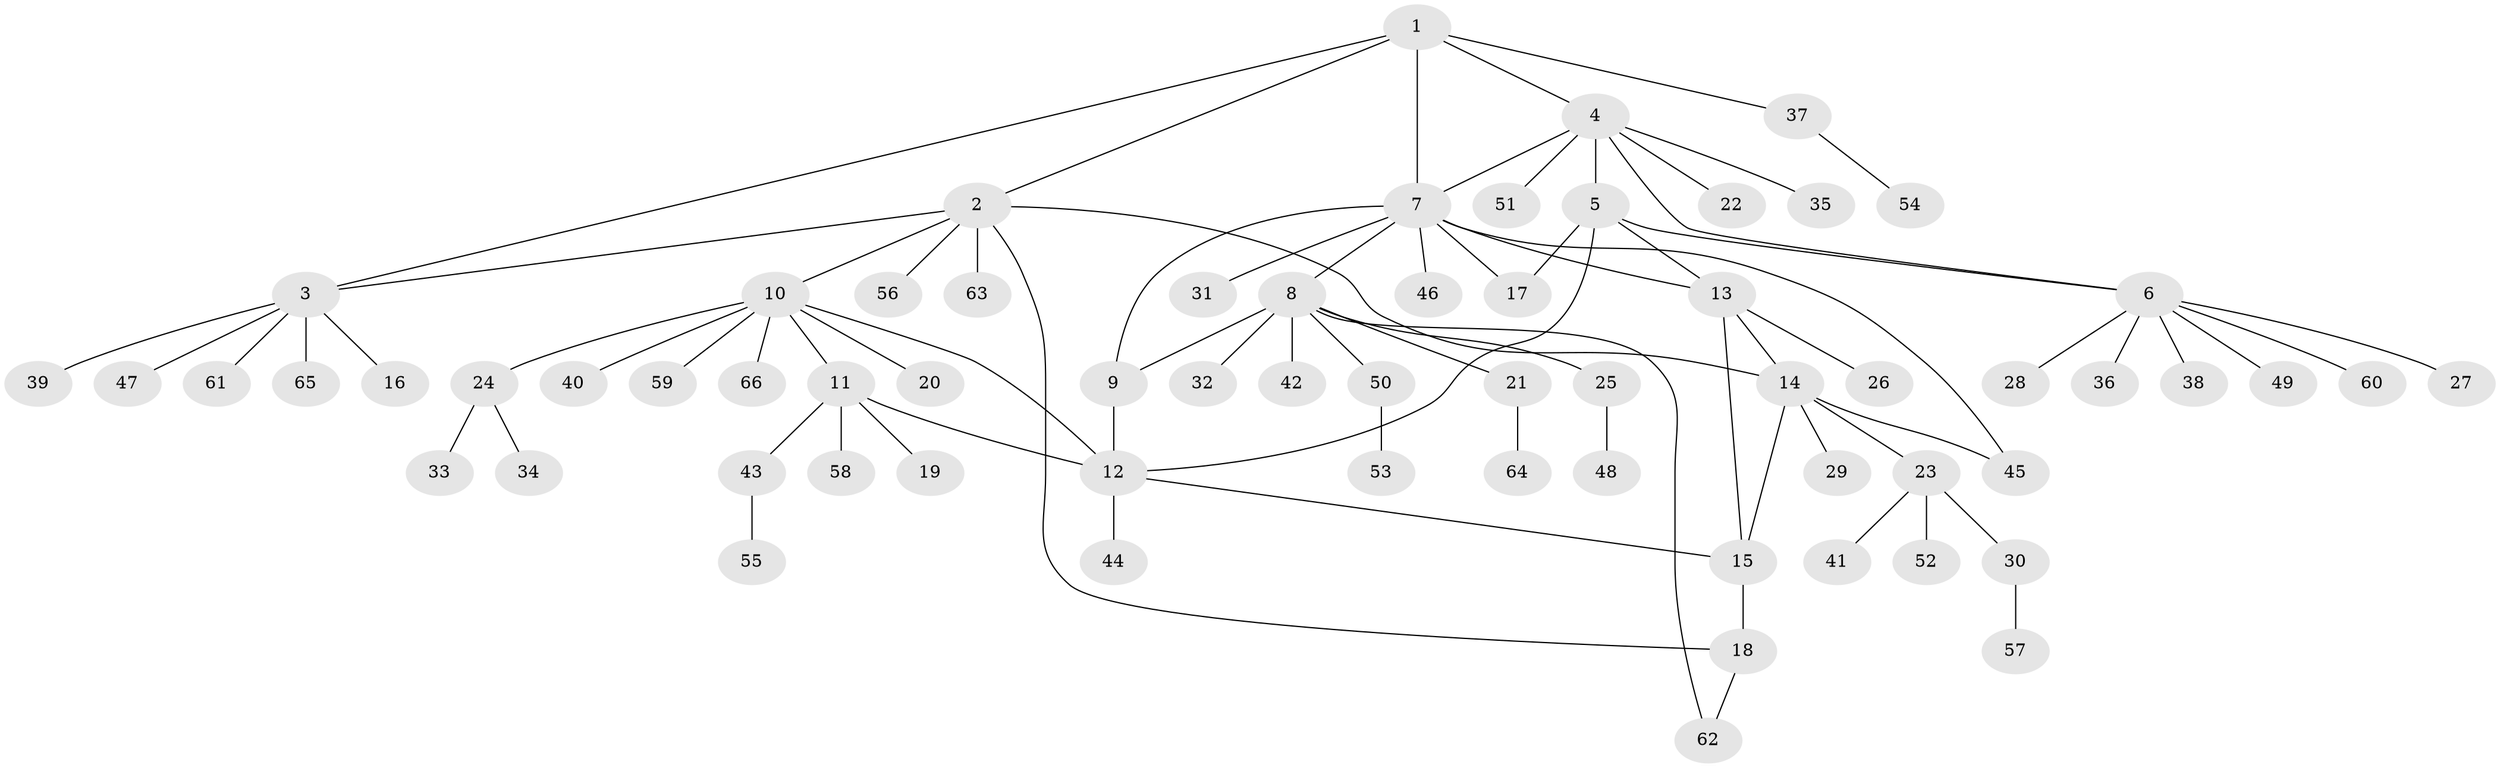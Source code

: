// Generated by graph-tools (version 1.1) at 2025/02/03/09/25 03:02:52]
// undirected, 66 vertices, 80 edges
graph export_dot {
graph [start="1"]
  node [color=gray90,style=filled];
  1;
  2;
  3;
  4;
  5;
  6;
  7;
  8;
  9;
  10;
  11;
  12;
  13;
  14;
  15;
  16;
  17;
  18;
  19;
  20;
  21;
  22;
  23;
  24;
  25;
  26;
  27;
  28;
  29;
  30;
  31;
  32;
  33;
  34;
  35;
  36;
  37;
  38;
  39;
  40;
  41;
  42;
  43;
  44;
  45;
  46;
  47;
  48;
  49;
  50;
  51;
  52;
  53;
  54;
  55;
  56;
  57;
  58;
  59;
  60;
  61;
  62;
  63;
  64;
  65;
  66;
  1 -- 2;
  1 -- 3;
  1 -- 4;
  1 -- 7;
  1 -- 37;
  2 -- 3;
  2 -- 10;
  2 -- 14;
  2 -- 18;
  2 -- 56;
  2 -- 63;
  3 -- 16;
  3 -- 39;
  3 -- 47;
  3 -- 61;
  3 -- 65;
  4 -- 5;
  4 -- 6;
  4 -- 7;
  4 -- 22;
  4 -- 35;
  4 -- 51;
  5 -- 6;
  5 -- 12;
  5 -- 13;
  5 -- 17;
  6 -- 27;
  6 -- 28;
  6 -- 36;
  6 -- 38;
  6 -- 49;
  6 -- 60;
  7 -- 8;
  7 -- 9;
  7 -- 13;
  7 -- 17;
  7 -- 31;
  7 -- 45;
  7 -- 46;
  8 -- 9;
  8 -- 21;
  8 -- 25;
  8 -- 32;
  8 -- 42;
  8 -- 50;
  8 -- 62;
  9 -- 12;
  10 -- 11;
  10 -- 12;
  10 -- 20;
  10 -- 24;
  10 -- 40;
  10 -- 59;
  10 -- 66;
  11 -- 12;
  11 -- 19;
  11 -- 43;
  11 -- 58;
  12 -- 15;
  12 -- 44;
  13 -- 14;
  13 -- 15;
  13 -- 26;
  14 -- 15;
  14 -- 23;
  14 -- 29;
  14 -- 45;
  15 -- 18;
  18 -- 62;
  21 -- 64;
  23 -- 30;
  23 -- 41;
  23 -- 52;
  24 -- 33;
  24 -- 34;
  25 -- 48;
  30 -- 57;
  37 -- 54;
  43 -- 55;
  50 -- 53;
}

